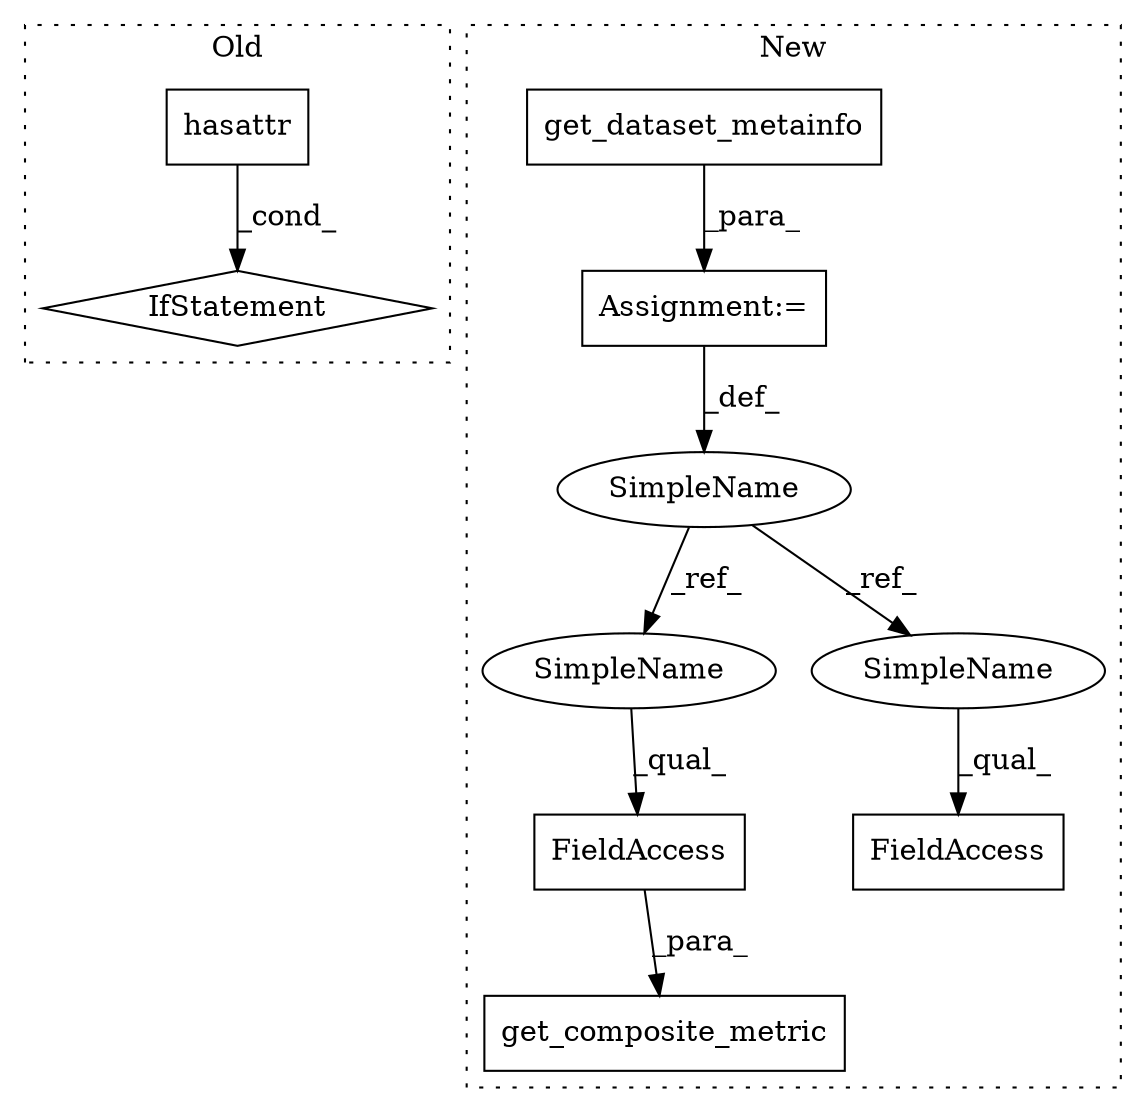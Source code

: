 digraph G {
subgraph cluster0 {
1 [label="IfStatement" a="25" s="11576" l="3" shape="diamond"];
7 [label="hasattr" a="32" s="11554,11575" l="8,1" shape="box"];
label = "Old";
style="dotted";
}
subgraph cluster1 {
2 [label="get_composite_metric" a="32" s="15082,15167" l="21,1" shape="box"];
3 [label="get_dataset_metainfo" a="32" s="13928,13961" l="21,1" shape="box"];
4 [label="FieldAccess" a="22" s="15289" l="25" shape="box"];
5 [label="SimpleName" a="42" s="13916" l="11" shape="ellipse"];
6 [label="FieldAccess" a="22" s="15103" l="28" shape="box"];
8 [label="Assignment:=" a="7" s="13927" l="1" shape="box"];
9 [label="SimpleName" a="42" s="15103" l="11" shape="ellipse"];
10 [label="SimpleName" a="42" s="15289" l="11" shape="ellipse"];
label = "New";
style="dotted";
}
3 -> 8 [label="_para_"];
5 -> 9 [label="_ref_"];
5 -> 10 [label="_ref_"];
6 -> 2 [label="_para_"];
7 -> 1 [label="_cond_"];
8 -> 5 [label="_def_"];
9 -> 6 [label="_qual_"];
10 -> 4 [label="_qual_"];
}
